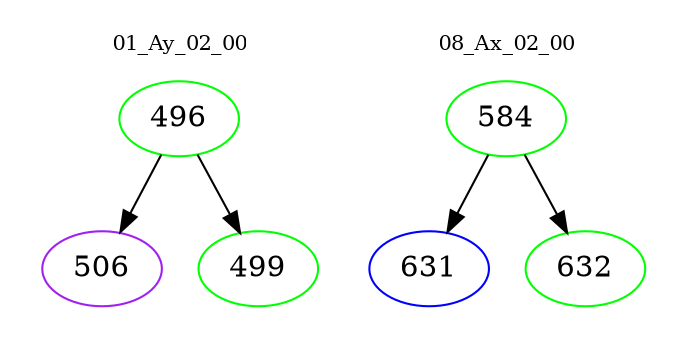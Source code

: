digraph{
subgraph cluster_0 {
color = white
label = "01_Ay_02_00";
fontsize=10;
T0_496 [label="496", color="green"]
T0_496 -> T0_506 [color="black"]
T0_506 [label="506", color="purple"]
T0_496 -> T0_499 [color="black"]
T0_499 [label="499", color="green"]
}
subgraph cluster_1 {
color = white
label = "08_Ax_02_00";
fontsize=10;
T1_584 [label="584", color="green"]
T1_584 -> T1_631 [color="black"]
T1_631 [label="631", color="blue"]
T1_584 -> T1_632 [color="black"]
T1_632 [label="632", color="green"]
}
}
